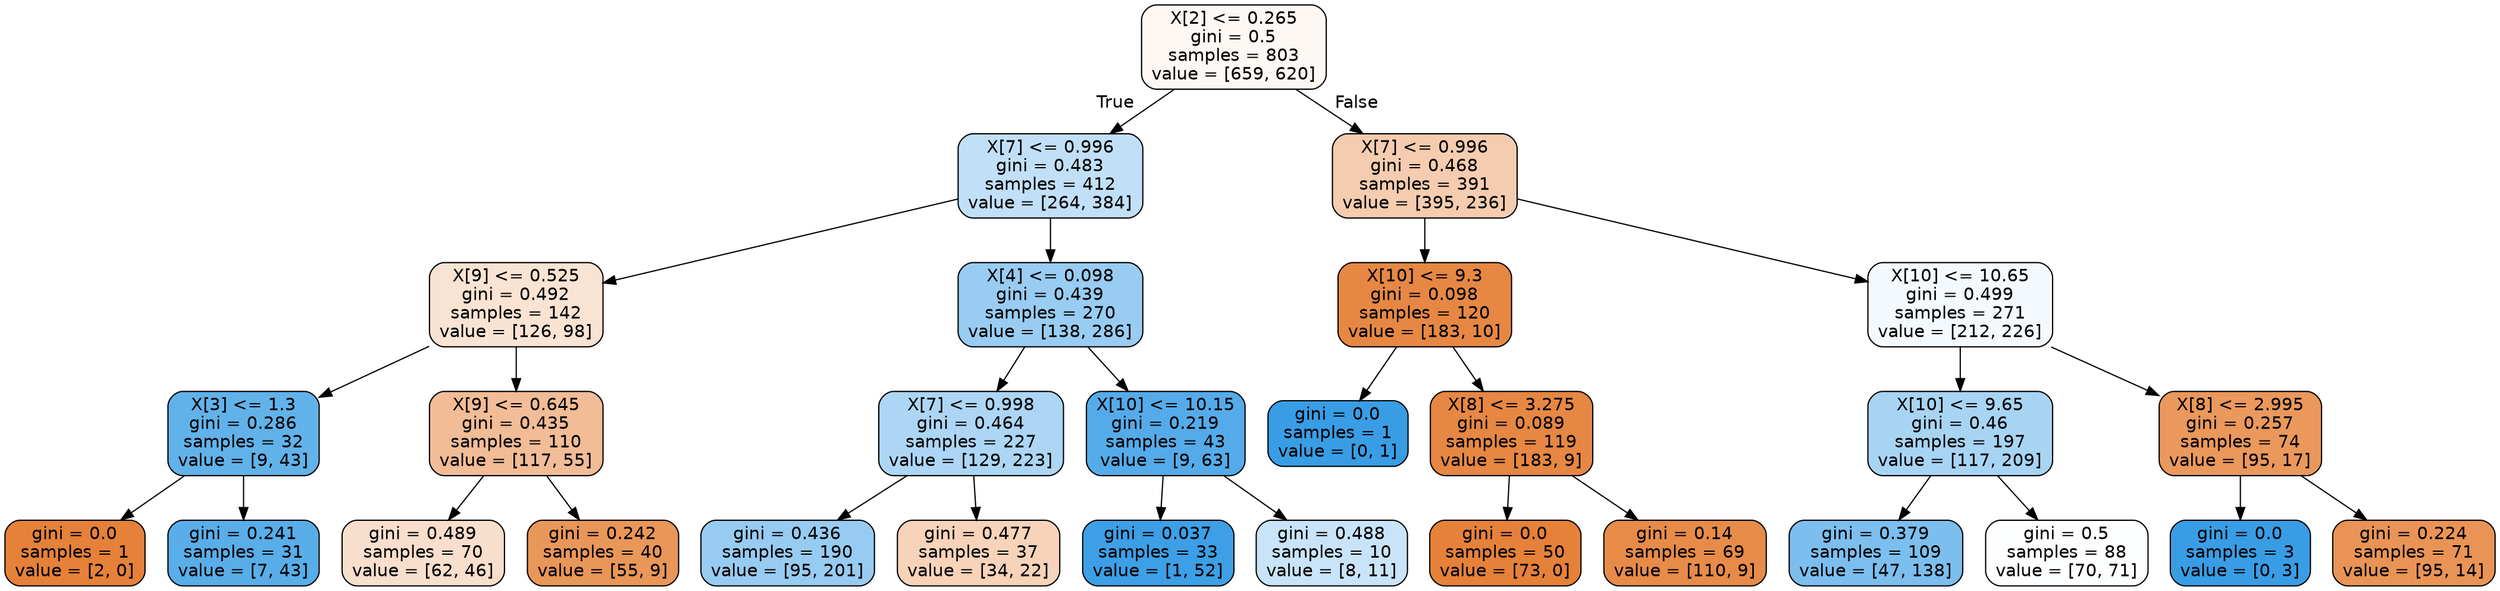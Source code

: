 digraph Tree {
node [shape=box, style="filled, rounded", color="black", fontname=helvetica] ;
edge [fontname=helvetica] ;
0 [label="X[2] <= 0.265\ngini = 0.5\nsamples = 803\nvalue = [659, 620]", fillcolor="#fdf8f3"] ;
1 [label="X[7] <= 0.996\ngini = 0.483\nsamples = 412\nvalue = [264, 384]", fillcolor="#c1e0f7"] ;
0 -> 1 [labeldistance=2.5, labelangle=45, headlabel="True"] ;
2 [label="X[9] <= 0.525\ngini = 0.492\nsamples = 142\nvalue = [126, 98]", fillcolor="#f9e3d3"] ;
1 -> 2 ;
3 [label="X[3] <= 1.3\ngini = 0.286\nsamples = 32\nvalue = [9, 43]", fillcolor="#62b2ea"] ;
2 -> 3 ;
4 [label="gini = 0.0\nsamples = 1\nvalue = [2, 0]", fillcolor="#e58139"] ;
3 -> 4 ;
5 [label="gini = 0.241\nsamples = 31\nvalue = [7, 43]", fillcolor="#59ade9"] ;
3 -> 5 ;
6 [label="X[9] <= 0.645\ngini = 0.435\nsamples = 110\nvalue = [117, 55]", fillcolor="#f1bc96"] ;
2 -> 6 ;
7 [label="gini = 0.489\nsamples = 70\nvalue = [62, 46]", fillcolor="#f8decc"] ;
6 -> 7 ;
8 [label="gini = 0.242\nsamples = 40\nvalue = [55, 9]", fillcolor="#e99659"] ;
6 -> 8 ;
9 [label="X[4] <= 0.098\ngini = 0.439\nsamples = 270\nvalue = [138, 286]", fillcolor="#99ccf2"] ;
1 -> 9 ;
10 [label="X[7] <= 0.998\ngini = 0.464\nsamples = 227\nvalue = [129, 223]", fillcolor="#acd6f4"] ;
9 -> 10 ;
11 [label="gini = 0.436\nsamples = 190\nvalue = [95, 201]", fillcolor="#97cbf1"] ;
10 -> 11 ;
12 [label="gini = 0.477\nsamples = 37\nvalue = [34, 22]", fillcolor="#f6d3b9"] ;
10 -> 12 ;
13 [label="X[10] <= 10.15\ngini = 0.219\nsamples = 43\nvalue = [9, 63]", fillcolor="#55abe9"] ;
9 -> 13 ;
14 [label="gini = 0.037\nsamples = 33\nvalue = [1, 52]", fillcolor="#3d9fe6"] ;
13 -> 14 ;
15 [label="gini = 0.488\nsamples = 10\nvalue = [8, 11]", fillcolor="#c9e4f8"] ;
13 -> 15 ;
16 [label="X[7] <= 0.996\ngini = 0.468\nsamples = 391\nvalue = [395, 236]", fillcolor="#f5ccaf"] ;
0 -> 16 [labeldistance=2.5, labelangle=-45, headlabel="False"] ;
17 [label="X[10] <= 9.3\ngini = 0.098\nsamples = 120\nvalue = [183, 10]", fillcolor="#e68844"] ;
16 -> 17 ;
18 [label="gini = 0.0\nsamples = 1\nvalue = [0, 1]", fillcolor="#399de5"] ;
17 -> 18 ;
19 [label="X[8] <= 3.275\ngini = 0.089\nsamples = 119\nvalue = [183, 9]", fillcolor="#e68743"] ;
17 -> 19 ;
20 [label="gini = 0.0\nsamples = 50\nvalue = [73, 0]", fillcolor="#e58139"] ;
19 -> 20 ;
21 [label="gini = 0.14\nsamples = 69\nvalue = [110, 9]", fillcolor="#e78b49"] ;
19 -> 21 ;
22 [label="X[10] <= 10.65\ngini = 0.499\nsamples = 271\nvalue = [212, 226]", fillcolor="#f3f9fd"] ;
16 -> 22 ;
23 [label="X[10] <= 9.65\ngini = 0.46\nsamples = 197\nvalue = [117, 209]", fillcolor="#a8d4f4"] ;
22 -> 23 ;
24 [label="gini = 0.379\nsamples = 109\nvalue = [47, 138]", fillcolor="#7cbeee"] ;
23 -> 24 ;
25 [label="gini = 0.5\nsamples = 88\nvalue = [70, 71]", fillcolor="#fcfeff"] ;
23 -> 25 ;
26 [label="X[8] <= 2.995\ngini = 0.257\nsamples = 74\nvalue = [95, 17]", fillcolor="#ea985c"] ;
22 -> 26 ;
27 [label="gini = 0.0\nsamples = 3\nvalue = [0, 3]", fillcolor="#399de5"] ;
26 -> 27 ;
28 [label="gini = 0.224\nsamples = 71\nvalue = [95, 14]", fillcolor="#e99456"] ;
26 -> 28 ;
}